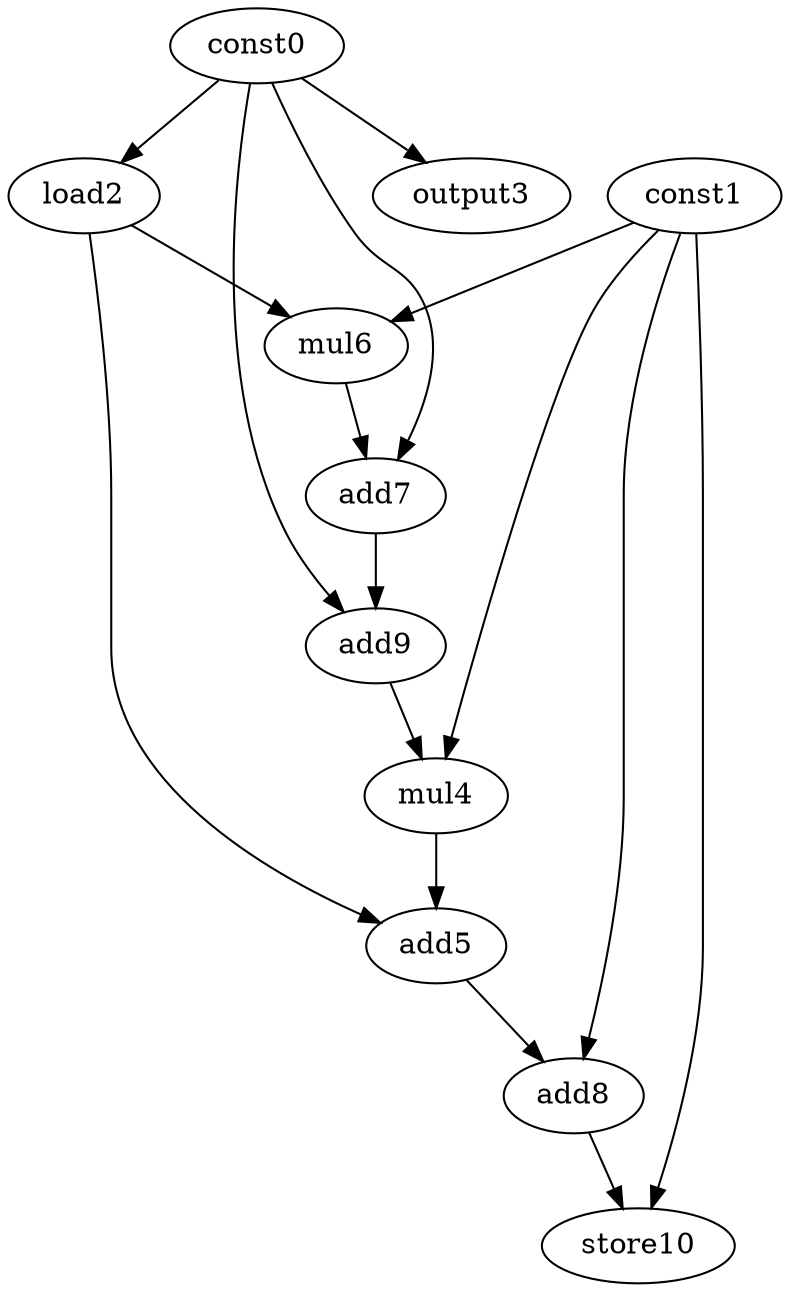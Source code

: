 digraph G { 
const0[opcode=const]; 
const1[opcode=const]; 
load2[opcode=load]; 
output3[opcode=output]; 
mul4[opcode=mul]; 
add5[opcode=add]; 
mul6[opcode=mul]; 
add7[opcode=add]; 
add8[opcode=add]; 
add9[opcode=add]; 
store10[opcode=store]; 
const0->load2[operand=0];
const0->output3[operand=0];
const1->mul6[operand=0];
load2->mul6[operand=1];
const0->add7[operand=0];
mul6->add7[operand=1];
const0->add9[operand=0];
add7->add9[operand=1];
add9->mul4[operand=0];
const1->mul4[operand=1];
load2->add5[operand=0];
mul4->add5[operand=1];
const1->add8[operand=0];
add5->add8[operand=1];
add8->store10[operand=0];
const1->store10[operand=1];
}
